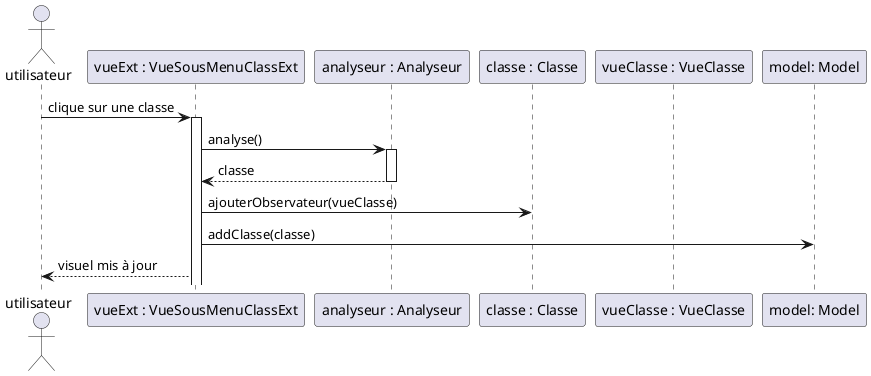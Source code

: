 @startuml
actor utilisateur
participant "vueExt : VueSousMenuClassExt" as vueExt
participant "analyseur : Analyseur" as analyse
participant "classe : Classe" as classe
participant "vueClasse : VueClasse" as vueClasse
participant "model: Model" as model
utilisateur -> vueExt : clique sur une classe
activate vueExt
vueExt -> analyse : analyse()
activate analyse
vueExt <-- analyse : classe
deactivate analyse
vueExt -> classe : ajouterObservateur(vueClasse)
vueExt -> model : addClasse(classe)
utilisateur <-- vueExt : visuel mis à jour

@enduml